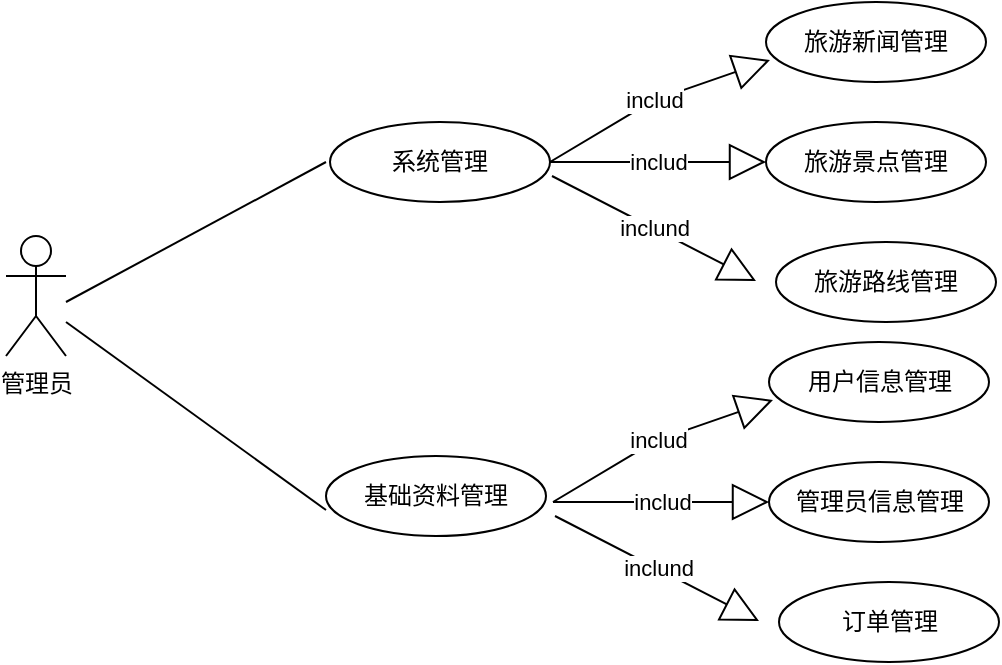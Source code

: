 <mxfile version="10.6.0" type="github"><diagram id="k70v4EKvF0e_h5pR-gR5" name="第 1 页"><mxGraphModel dx="1046" dy="694" grid="1" gridSize="10" guides="1" tooltips="1" connect="1" arrows="1" fold="1" page="1" pageScale="1" pageWidth="827" pageHeight="1169" math="0" shadow="0"><root><mxCell id="0"/><mxCell id="1" parent="0"/><mxCell id="oML-WXtl8gdR1ZV9KYqB-2" value="基础资料管理" style="ellipse;whiteSpace=wrap;html=1;" vertex="1" parent="1"><mxGeometry x="320" y="437" width="110" height="40" as="geometry"/></mxCell><mxCell id="oML-WXtl8gdR1ZV9KYqB-6" value="系统管理" style="ellipse;whiteSpace=wrap;html=1;" vertex="1" parent="1"><mxGeometry x="322" y="270" width="110" height="40" as="geometry"/></mxCell><mxCell id="oML-WXtl8gdR1ZV9KYqB-7" value="&lt;font style=&quot;vertical-align: inherit&quot;&gt;&lt;font style=&quot;vertical-align: inherit&quot;&gt;旅游新闻管理&lt;/font&gt;&lt;/font&gt;" style="ellipse;whiteSpace=wrap;html=1;" vertex="1" parent="1"><mxGeometry x="540" y="210" width="110" height="40" as="geometry"/></mxCell><mxCell id="oML-WXtl8gdR1ZV9KYqB-8" value="&lt;font style=&quot;vertical-align: inherit&quot;&gt;&lt;font style=&quot;vertical-align: inherit&quot;&gt;旅游景点管理&lt;/font&gt;&lt;/font&gt;" style="ellipse;whiteSpace=wrap;html=1;" vertex="1" parent="1"><mxGeometry x="540" y="270" width="110" height="40" as="geometry"/></mxCell><mxCell id="oML-WXtl8gdR1ZV9KYqB-22" value="&lt;font style=&quot;vertical-align: inherit&quot;&gt;&lt;font style=&quot;vertical-align: inherit&quot;&gt;管理员&lt;/font&gt;&lt;/font&gt;" style="shape=umlActor;verticalLabelPosition=bottom;labelBackgroundColor=#ffffff;verticalAlign=top;html=1;" vertex="1" parent="1"><mxGeometry x="160" y="327" width="30" height="60" as="geometry"/></mxCell><mxCell id="oML-WXtl8gdR1ZV9KYqB-23" value="&lt;font style=&quot;vertical-align: inherit&quot;&gt;&lt;font style=&quot;vertical-align: inherit&quot;&gt;旅游路线管理&lt;/font&gt;&lt;/font&gt;" style="ellipse;whiteSpace=wrap;html=1;" vertex="1" parent="1"><mxGeometry x="545" y="330" width="110" height="40" as="geometry"/></mxCell><mxCell id="oML-WXtl8gdR1ZV9KYqB-24" value="&lt;font style=&quot;vertical-align: inherit&quot;&gt;&lt;font style=&quot;vertical-align: inherit&quot;&gt;includ&lt;/font&gt;&lt;/font&gt;" style="endArrow=block;endSize=16;endFill=0;html=1;entryX=0.018;entryY=0.725;entryDx=0;entryDy=0;entryPerimeter=0;exitX=1;exitY=0.5;exitDx=0;exitDy=0;" edge="1" parent="1" source="oML-WXtl8gdR1ZV9KYqB-6" target="oML-WXtl8gdR1ZV9KYqB-7"><mxGeometry width="160" relative="1" as="geometry"><mxPoint x="430" y="290" as="sourcePoint"/><mxPoint x="563" y="259.5" as="targetPoint"/><Array as="points"><mxPoint x="483" y="259.5"/></Array></mxGeometry></mxCell><mxCell id="oML-WXtl8gdR1ZV9KYqB-26" value="&lt;font style=&quot;vertical-align: inherit&quot;&gt;&lt;font style=&quot;vertical-align: inherit&quot;&gt;includ&lt;/font&gt;&lt;/font&gt;" style="endArrow=block;endSize=16;endFill=0;html=1;" edge="1" parent="1"><mxGeometry width="160" relative="1" as="geometry"><mxPoint x="432" y="290" as="sourcePoint"/><mxPoint x="540" y="290" as="targetPoint"/></mxGeometry></mxCell><mxCell id="oML-WXtl8gdR1ZV9KYqB-27" value="&lt;font style=&quot;vertical-align: inherit&quot;&gt;&lt;font style=&quot;vertical-align: inherit&quot;&gt;inclund&lt;/font&gt;&lt;/font&gt;" style="endArrow=block;endSize=16;endFill=0;html=1;exitX=1.009;exitY=0.675;exitDx=0;exitDy=0;exitPerimeter=0;" edge="1" parent="1" source="oML-WXtl8gdR1ZV9KYqB-6"><mxGeometry width="160" relative="1" as="geometry"><mxPoint x="420" y="290" as="sourcePoint"/><mxPoint x="535" y="349.5" as="targetPoint"/></mxGeometry></mxCell><mxCell id="oML-WXtl8gdR1ZV9KYqB-36" value="" style="endArrow=none;html=1;" edge="1" parent="1"><mxGeometry width="50" height="50" relative="1" as="geometry"><mxPoint x="190" y="360" as="sourcePoint"/><mxPoint x="320" y="290" as="targetPoint"/></mxGeometry></mxCell><mxCell id="oML-WXtl8gdR1ZV9KYqB-37" value="" style="endArrow=none;html=1;entryX=0;entryY=0.675;entryDx=0;entryDy=0;entryPerimeter=0;" edge="1" parent="1" target="oML-WXtl8gdR1ZV9KYqB-2"><mxGeometry width="50" height="50" relative="1" as="geometry"><mxPoint x="190" y="370" as="sourcePoint"/><mxPoint x="370" y="370" as="targetPoint"/></mxGeometry></mxCell><mxCell id="oML-WXtl8gdR1ZV9KYqB-39" value="&lt;font style=&quot;vertical-align: inherit&quot;&gt;&lt;font style=&quot;vertical-align: inherit&quot;&gt;用户信息管理&lt;/font&gt;&lt;/font&gt;" style="ellipse;whiteSpace=wrap;html=1;" vertex="1" parent="1"><mxGeometry x="541.5" y="380" width="110" height="40" as="geometry"/></mxCell><mxCell id="oML-WXtl8gdR1ZV9KYqB-40" value="&lt;font style=&quot;vertical-align: inherit&quot;&gt;&lt;font style=&quot;vertical-align: inherit&quot;&gt;管理员信息管理&lt;/font&gt;&lt;/font&gt;" style="ellipse;whiteSpace=wrap;html=1;" vertex="1" parent="1"><mxGeometry x="541.5" y="440" width="110" height="40" as="geometry"/></mxCell><mxCell id="oML-WXtl8gdR1ZV9KYqB-41" value="&lt;font style=&quot;vertical-align: inherit&quot;&gt;&lt;font style=&quot;vertical-align: inherit&quot;&gt;订单管理&lt;/font&gt;&lt;/font&gt;" style="ellipse;whiteSpace=wrap;html=1;" vertex="1" parent="1"><mxGeometry x="546.5" y="500" width="110" height="40" as="geometry"/></mxCell><mxCell id="oML-WXtl8gdR1ZV9KYqB-42" value="&lt;font style=&quot;vertical-align: inherit&quot;&gt;&lt;font style=&quot;vertical-align: inherit&quot;&gt;includ&lt;/font&gt;&lt;/font&gt;" style="endArrow=block;endSize=16;endFill=0;html=1;entryX=0.018;entryY=0.725;entryDx=0;entryDy=0;entryPerimeter=0;exitX=1;exitY=0.5;exitDx=0;exitDy=0;" edge="1" target="oML-WXtl8gdR1ZV9KYqB-39" parent="1"><mxGeometry width="160" relative="1" as="geometry"><mxPoint x="433.5" y="460" as="sourcePoint"/><mxPoint x="564.5" y="429.5" as="targetPoint"/><Array as="points"><mxPoint x="484.5" y="429.5"/></Array></mxGeometry></mxCell><mxCell id="oML-WXtl8gdR1ZV9KYqB-43" value="&lt;font style=&quot;vertical-align: inherit&quot;&gt;&lt;font style=&quot;vertical-align: inherit&quot;&gt;includ&lt;/font&gt;&lt;/font&gt;" style="endArrow=block;endSize=16;endFill=0;html=1;" edge="1" parent="1"><mxGeometry width="160" relative="1" as="geometry"><mxPoint x="433.5" y="460" as="sourcePoint"/><mxPoint x="541.5" y="460" as="targetPoint"/></mxGeometry></mxCell><mxCell id="oML-WXtl8gdR1ZV9KYqB-44" value="&lt;font style=&quot;vertical-align: inherit&quot;&gt;&lt;font style=&quot;vertical-align: inherit&quot;&gt;inclund&lt;/font&gt;&lt;/font&gt;" style="endArrow=block;endSize=16;endFill=0;html=1;exitX=1.009;exitY=0.675;exitDx=0;exitDy=0;exitPerimeter=0;" edge="1" parent="1"><mxGeometry width="160" relative="1" as="geometry"><mxPoint x="434.5" y="467" as="sourcePoint"/><mxPoint x="536.5" y="519.5" as="targetPoint"/></mxGeometry></mxCell></root></mxGraphModel></diagram></mxfile>